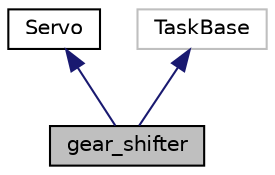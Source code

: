 digraph "gear_shifter"
{
  edge [fontname="Helvetica",fontsize="10",labelfontname="Helvetica",labelfontsize="10"];
  node [fontname="Helvetica",fontsize="10",shape=record];
  Node1 [label="gear_shifter",height=0.2,width=0.4,color="black", fillcolor="grey75", style="filled", fontcolor="black"];
  Node2 -> Node1 [dir="back",color="midnightblue",fontsize="10",style="solid",fontname="Helvetica"];
  Node2 [label="Servo",height=0.2,width=0.4,color="black", fillcolor="white", style="filled",URL="$classServo.html"];
  Node3 -> Node1 [dir="back",color="midnightblue",fontsize="10",style="solid",fontname="Helvetica"];
  Node3 [label="TaskBase",height=0.2,width=0.4,color="grey75", fillcolor="white", style="filled"];
}
